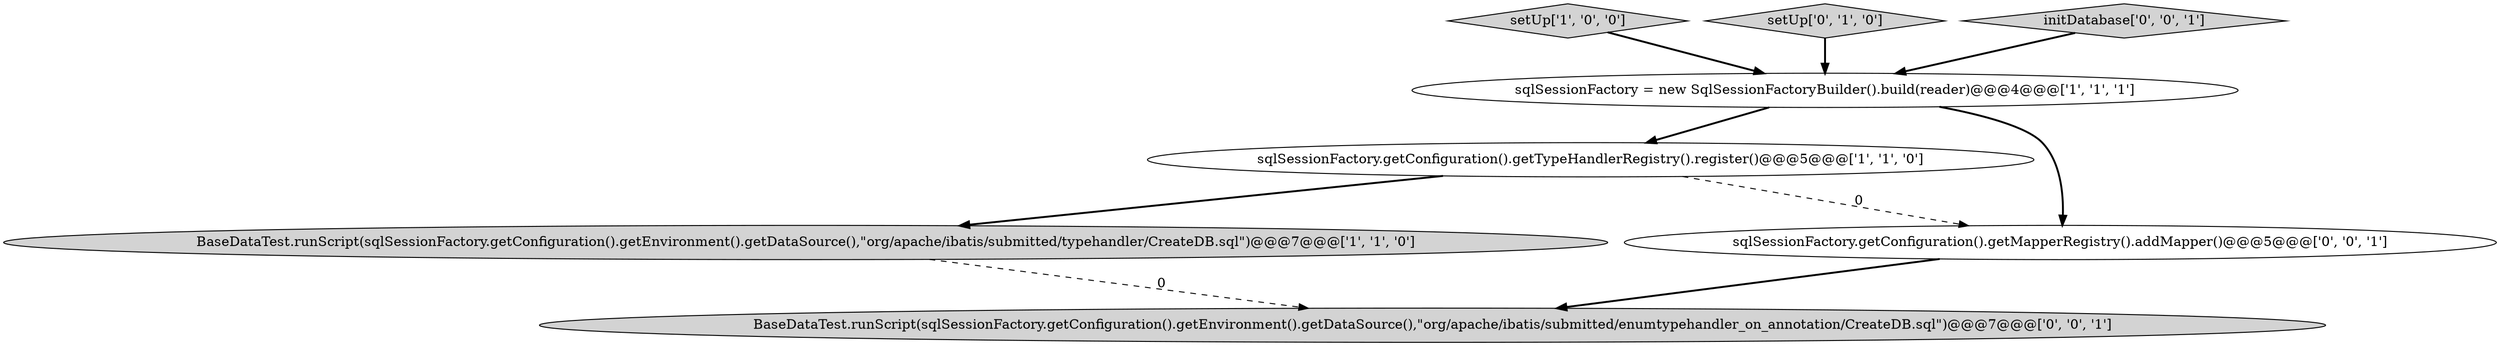 digraph {
3 [style = filled, label = "BaseDataTest.runScript(sqlSessionFactory.getConfiguration().getEnvironment().getDataSource(),\"org/apache/ibatis/submitted/typehandler/CreateDB.sql\")@@@7@@@['1', '1', '0']", fillcolor = lightgray, shape = ellipse image = "AAA0AAABBB1BBB"];
0 [style = filled, label = "setUp['1', '0', '0']", fillcolor = lightgray, shape = diamond image = "AAA0AAABBB1BBB"];
2 [style = filled, label = "sqlSessionFactory = new SqlSessionFactoryBuilder().build(reader)@@@4@@@['1', '1', '1']", fillcolor = white, shape = ellipse image = "AAA0AAABBB1BBB"];
7 [style = filled, label = "BaseDataTest.runScript(sqlSessionFactory.getConfiguration().getEnvironment().getDataSource(),\"org/apache/ibatis/submitted/enumtypehandler_on_annotation/CreateDB.sql\")@@@7@@@['0', '0', '1']", fillcolor = lightgray, shape = ellipse image = "AAA0AAABBB3BBB"];
4 [style = filled, label = "setUp['0', '1', '0']", fillcolor = lightgray, shape = diamond image = "AAA0AAABBB2BBB"];
1 [style = filled, label = "sqlSessionFactory.getConfiguration().getTypeHandlerRegistry().register()@@@5@@@['1', '1', '0']", fillcolor = white, shape = ellipse image = "AAA0AAABBB1BBB"];
5 [style = filled, label = "initDatabase['0', '0', '1']", fillcolor = lightgray, shape = diamond image = "AAA0AAABBB3BBB"];
6 [style = filled, label = "sqlSessionFactory.getConfiguration().getMapperRegistry().addMapper()@@@5@@@['0', '0', '1']", fillcolor = white, shape = ellipse image = "AAA0AAABBB3BBB"];
1->3 [style = bold, label=""];
5->2 [style = bold, label=""];
4->2 [style = bold, label=""];
6->7 [style = bold, label=""];
3->7 [style = dashed, label="0"];
1->6 [style = dashed, label="0"];
2->6 [style = bold, label=""];
2->1 [style = bold, label=""];
0->2 [style = bold, label=""];
}
